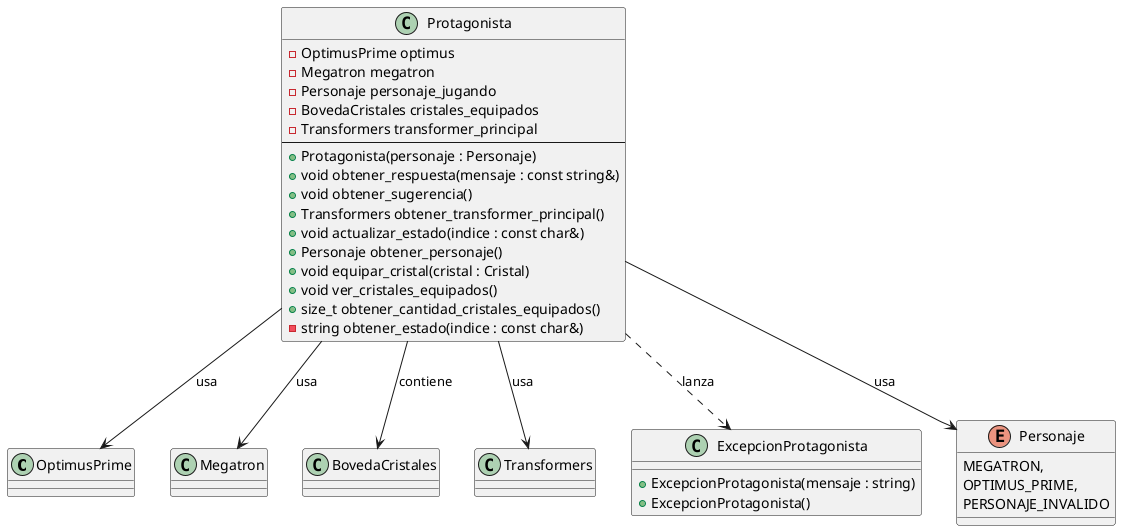 @startuml
'https://plantuml.com/class-diagram
class OptimusPrime
class Megatron
class BovedaCristales
class Transformers

class ExcepcionProtagonista {
    + ExcepcionProtagonista(mensaje : string)
    + ExcepcionProtagonista()
}

enum Personaje {
    MEGATRON,
    OPTIMUS_PRIME,
    PERSONAJE_INVALIDO
}

class Protagonista {
    - OptimusPrime optimus
    - Megatron megatron
    - Personaje personaje_jugando
    - BovedaCristales cristales_equipados
    - Transformers transformer_principal
    ---
    + Protagonista(personaje : Personaje)
    + void obtener_respuesta(mensaje : const string&)
    + void obtener_sugerencia()
    + Transformers obtener_transformer_principal()
    + void actualizar_estado(indice : const char&)
    + Personaje obtener_personaje()
    + void equipar_cristal(cristal : Cristal)
    + void ver_cristales_equipados()
    + size_t obtener_cantidad_cristales_equipados()
    - string obtener_estado(indice : const char&)
}

' Relaciones
Protagonista --> OptimusPrime : "usa"
Protagonista --> Megatron : "usa"
Protagonista --> BovedaCristales : "contiene"
Protagonista --> Personaje : "usa"
Protagonista --> Transformers : "usa"
Protagonista ..> ExcepcionProtagonista : "lanza"
@enduml